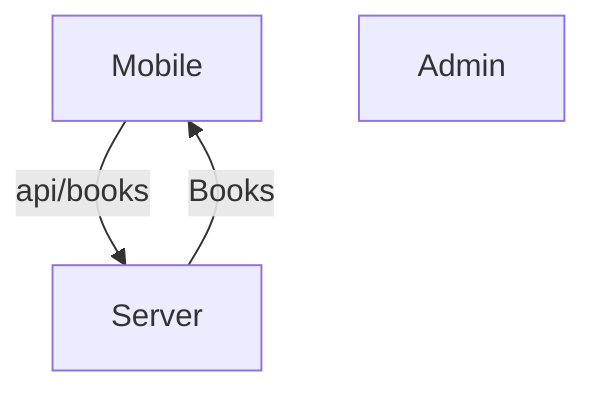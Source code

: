 flowchart TD
    MB[Mobile]
    Web[Admin]
    Server[Server]

    MB-->|api/books|Server
    Server -->|Books|MB